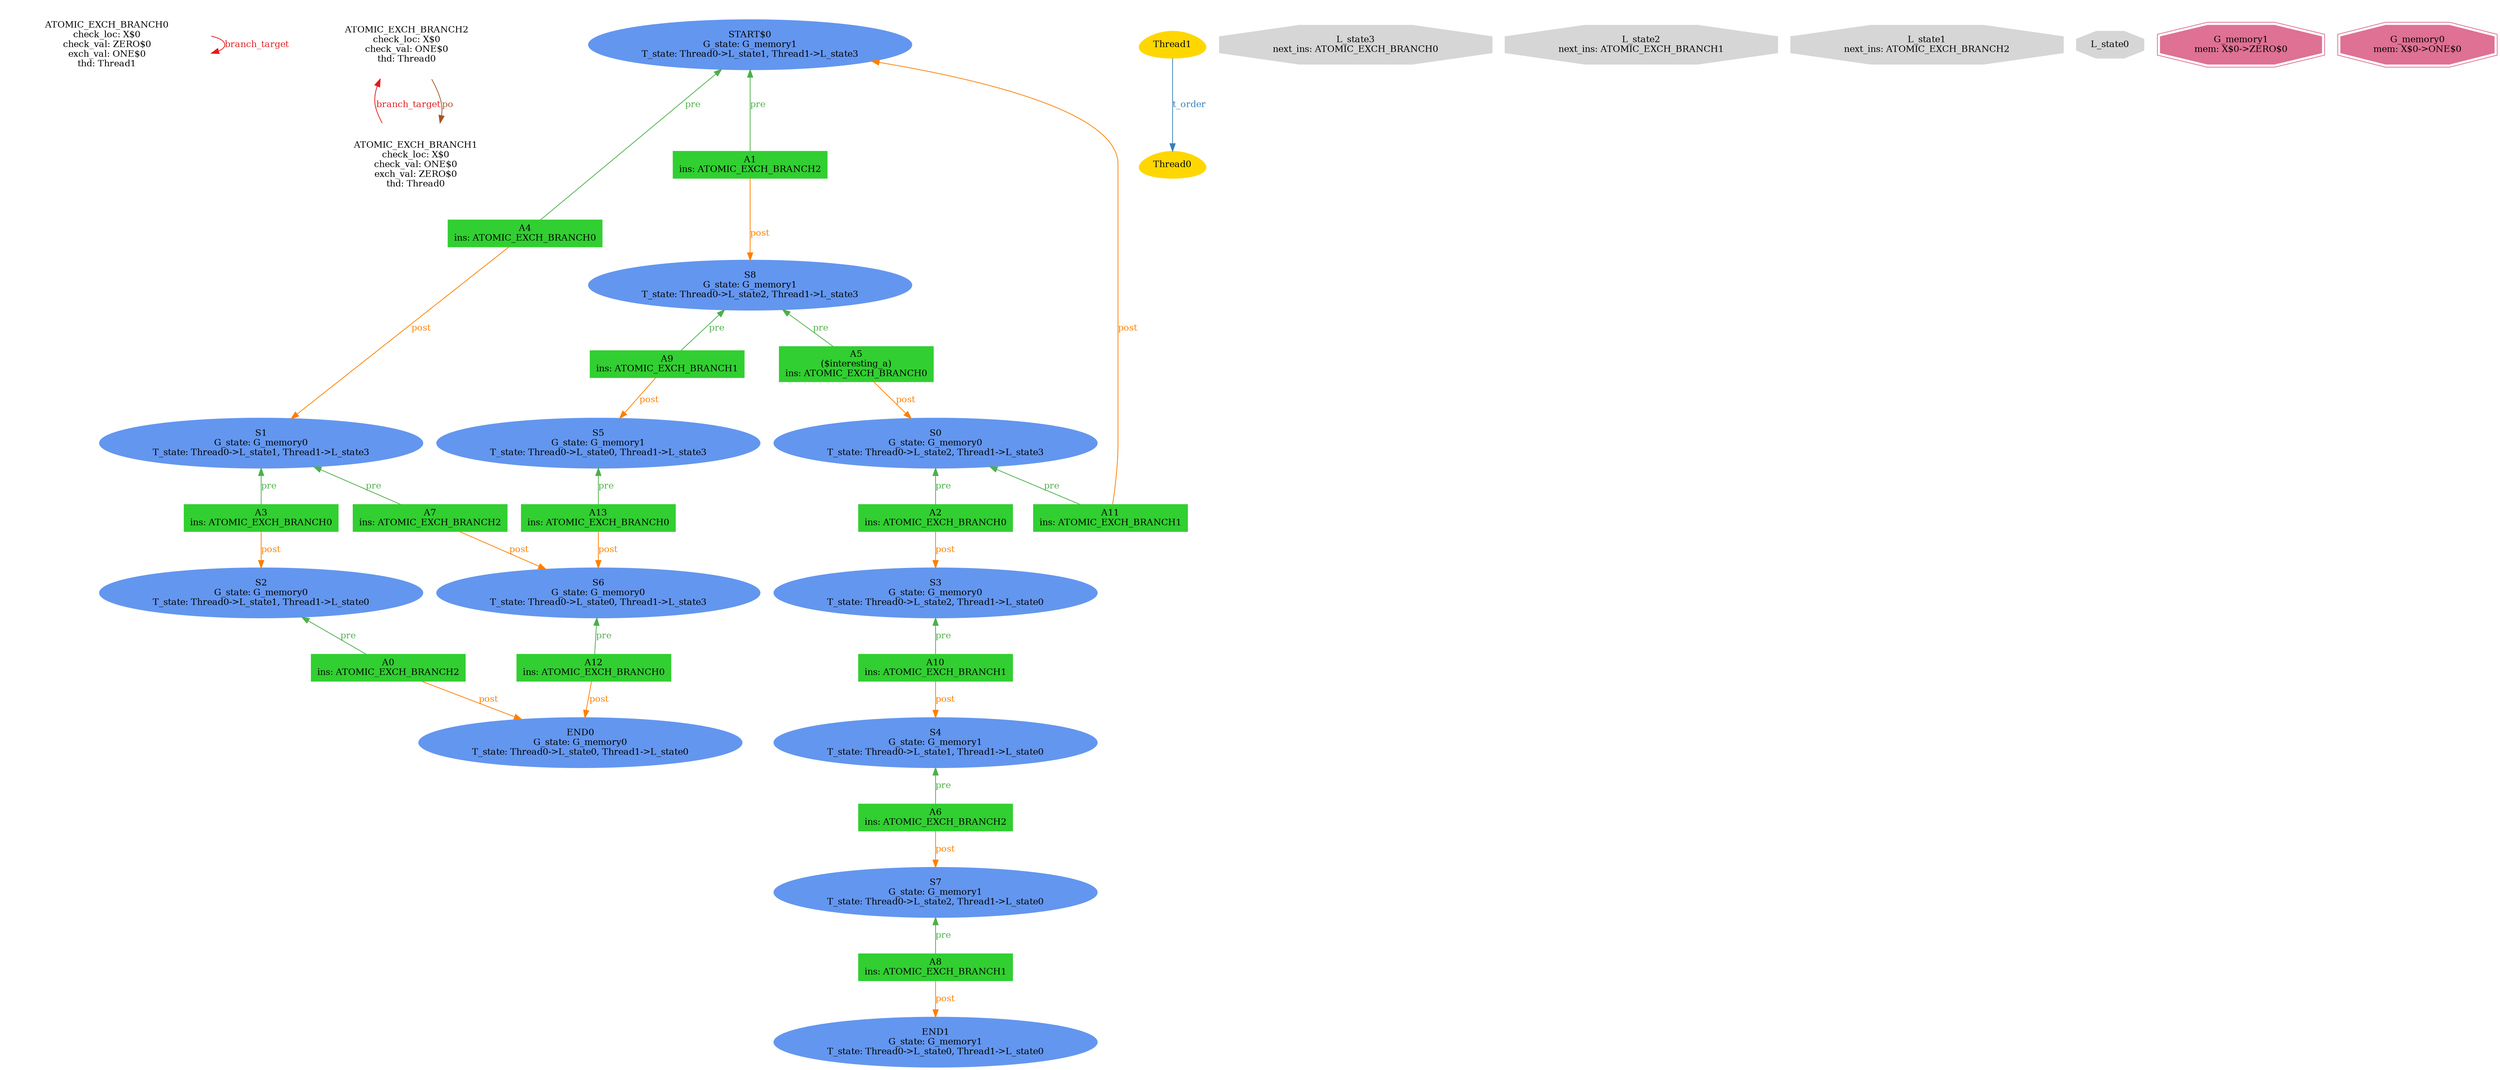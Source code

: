 digraph "graph" {
graph [fontsize=12]
node [fontsize=12]
edge [fontsize=12]
rankdir=TB;
"N28" -> "N28" [uuid = "<ATOMIC_EXCH_BRANCH0, ATOMIC_EXCH_BRANCH0>", color = "#e41a1c", fontcolor = "#e41a1c", style = "solid", label = "branch_target", dir = "forward", weight = "1"]
"N35" -> "N34" [uuid = "<ATOMIC_EXCH_BRANCH1, ATOMIC_EXCH_BRANCH2>", color = "#e41a1c", fontcolor = "#e41a1c", style = "solid", label = "branch_target", dir = "back", weight = "1"]
"N35" -> "N34" [uuid = "<ATOMIC_EXCH_BRANCH2, ATOMIC_EXCH_BRANCH1>", color = "#a65628", fontcolor = "#a65628", style = "solid", label = "po", dir = "forward", weight = "1"]
"N23" -> "N16" [uuid = "<A0, END0>", color = "#ff7f00", fontcolor = "#ff7f00", style = "solid", label = "post", dir = "forward", weight = "1"]
"N33" -> "N32" [uuid = "<A1, S8>", color = "#ff7f00", fontcolor = "#ff7f00", style = "solid", label = "post", dir = "forward", weight = "1"]
"N15" -> "N14" [uuid = "<A2, S3>", color = "#ff7f00", fontcolor = "#ff7f00", style = "solid", label = "post", dir = "forward", weight = "1"]
"N25" -> "N24" [uuid = "<A3, S2>", color = "#ff7f00", fontcolor = "#ff7f00", style = "solid", label = "post", dir = "forward", weight = "1"]
"N27" -> "N26" [uuid = "<A4, S1>", color = "#ff7f00", fontcolor = "#ff7f00", style = "solid", label = "post", dir = "forward", weight = "1"]
"N31" -> "N30" [uuid = "<A5, S0>", color = "#ff7f00", fontcolor = "#ff7f00", style = "solid", label = "post", dir = "forward", weight = "1"]
"N11" -> "N10" [uuid = "<A6, S7>", color = "#ff7f00", fontcolor = "#ff7f00", style = "solid", label = "post", dir = "forward", weight = "1"]
"N22" -> "N18" [uuid = "<A7, S6>", color = "#ff7f00", fontcolor = "#ff7f00", style = "solid", label = "post", dir = "forward", weight = "1"]
"N9" -> "N8" [uuid = "<A8, END1>", color = "#ff7f00", fontcolor = "#ff7f00", style = "solid", label = "post", dir = "forward", weight = "1"]
"N21" -> "N20" [uuid = "<A9, S5>", color = "#ff7f00", fontcolor = "#ff7f00", style = "solid", label = "post", dir = "forward", weight = "1"]
"N13" -> "N12" [uuid = "<A10, S4>", color = "#ff7f00", fontcolor = "#ff7f00", style = "solid", label = "post", dir = "forward", weight = "1"]
"N36" -> "N29" [uuid = "<A11, START$0>", color = "#ff7f00", fontcolor = "#ff7f00", style = "solid", label = "post", dir = "back", weight = "1"]
"N17" -> "N16" [uuid = "<A12, END0>", color = "#ff7f00", fontcolor = "#ff7f00", style = "solid", label = "post", dir = "forward", weight = "1"]
"N19" -> "N18" [uuid = "<A13, S6>", color = "#ff7f00", fontcolor = "#ff7f00", style = "solid", label = "post", dir = "forward", weight = "1"]
"N24" -> "N23" [uuid = "<A0, S2>", color = "#4daf4a", fontcolor = "#4daf4a", style = "solid", label = "pre", dir = "back", weight = "1"]
"N36" -> "N33" [uuid = "<A1, START$0>", color = "#4daf4a", fontcolor = "#4daf4a", style = "solid", label = "pre", dir = "back", weight = "1"]
"N30" -> "N15" [uuid = "<A2, S0>", color = "#4daf4a", fontcolor = "#4daf4a", style = "solid", label = "pre", dir = "back", weight = "1"]
"N26" -> "N25" [uuid = "<A3, S1>", color = "#4daf4a", fontcolor = "#4daf4a", style = "solid", label = "pre", dir = "back", weight = "1"]
"N36" -> "N27" [uuid = "<A4, START$0>", color = "#4daf4a", fontcolor = "#4daf4a", style = "solid", label = "pre", dir = "back", weight = "1"]
"N32" -> "N31" [uuid = "<A5, S8>", color = "#4daf4a", fontcolor = "#4daf4a", style = "solid", label = "pre", dir = "back", weight = "1"]
"N12" -> "N11" [uuid = "<A6, S4>", color = "#4daf4a", fontcolor = "#4daf4a", style = "solid", label = "pre", dir = "back", weight = "1"]
"N26" -> "N22" [uuid = "<A7, S1>", color = "#4daf4a", fontcolor = "#4daf4a", style = "solid", label = "pre", dir = "back", weight = "1"]
"N10" -> "N9" [uuid = "<A8, S7>", color = "#4daf4a", fontcolor = "#4daf4a", style = "solid", label = "pre", dir = "back", weight = "1"]
"N32" -> "N21" [uuid = "<A9, S8>", color = "#4daf4a", fontcolor = "#4daf4a", style = "solid", label = "pre", dir = "back", weight = "1"]
"N14" -> "N13" [uuid = "<A10, S3>", color = "#4daf4a", fontcolor = "#4daf4a", style = "solid", label = "pre", dir = "back", weight = "1"]
"N30" -> "N29" [uuid = "<A11, S0>", color = "#4daf4a", fontcolor = "#4daf4a", style = "solid", label = "pre", dir = "back", weight = "1"]
"N18" -> "N17" [uuid = "<A12, S6>", color = "#4daf4a", fontcolor = "#4daf4a", style = "solid", label = "pre", dir = "back", weight = "1"]
"N20" -> "N19" [uuid = "<A13, S5>", color = "#4daf4a", fontcolor = "#4daf4a", style = "solid", label = "pre", dir = "back", weight = "1"]
"N7" -> "N6" [uuid = "<Thread1, Thread0>", color = "#377eb8", fontcolor = "#377eb8", style = "solid", label = "t_order", dir = "forward", weight = "1"]
"N0" [uuid="L_state3", label="L_state3\nnext_ins: ATOMIC_EXCH_BRANCH0", color="#d6d6d6", fontcolor = "#000000", shape = "octagon", style = "filled, solid"]
"N1" [uuid="L_state2", label="L_state2\nnext_ins: ATOMIC_EXCH_BRANCH1", color="#d6d6d6", fontcolor = "#000000", shape = "octagon", style = "filled, solid"]
"N2" [uuid="L_state1", label="L_state1\nnext_ins: ATOMIC_EXCH_BRANCH2", color="#d6d6d6", fontcolor = "#000000", shape = "octagon", style = "filled, solid"]
"N3" [uuid="L_state0", label="L_state0", color="#d6d6d6", fontcolor = "#000000", shape = "octagon", style = "filled, solid"]
"N4" [uuid="G_memory1", label="G_memory1\nmem: X$0->ZERO$0", color="#de7194", fontcolor = "#000000", shape = "doubleoctagon", style = "filled, solid"]
"N5" [uuid="G_memory0", label="G_memory0\nmem: X$0->ONE$0", color="#de7194", fontcolor = "#000000", shape = "doubleoctagon", style = "filled, solid"]
"N6" [uuid="Thread0", label="Thread0", color="#ffd700", fontcolor = "#000000", shape = "egg", style = "filled, solid"]
"N7" [uuid="Thread1", label="Thread1", color="#ffd700", fontcolor = "#000000", shape = "egg", style = "filled, solid"]
"N8" [uuid="END1", label="END1\nG_state: G_memory1\nT_state: Thread0->L_state0, Thread1->L_state0", color="#6396ef", fontcolor = "#000000", shape = "ellipse", style = "filled, solid"]
"N9" [uuid="A8", label="A8\nins: ATOMIC_EXCH_BRANCH1", color="#31cf31", fontcolor = "#000000", shape = "box", style = "filled, solid"]
"N10" [uuid="S7", label="S7\nG_state: G_memory1\nT_state: Thread0->L_state2, Thread1->L_state0", color="#6396ef", fontcolor = "#000000", shape = "ellipse", style = "filled, solid"]
"N11" [uuid="A6", label="A6\nins: ATOMIC_EXCH_BRANCH2", color="#31cf31", fontcolor = "#000000", shape = "box", style = "filled, solid"]
"N12" [uuid="S4", label="S4\nG_state: G_memory1\nT_state: Thread0->L_state1, Thread1->L_state0", color="#6396ef", fontcolor = "#000000", shape = "ellipse", style = "filled, solid"]
"N13" [uuid="A10", label="A10\nins: ATOMIC_EXCH_BRANCH1", color="#31cf31", fontcolor = "#000000", shape = "box", style = "filled, solid"]
"N14" [uuid="S3", label="S3\nG_state: G_memory0\nT_state: Thread0->L_state2, Thread1->L_state0", color="#6396ef", fontcolor = "#000000", shape = "ellipse", style = "filled, solid"]
"N15" [uuid="A2", label="A2\nins: ATOMIC_EXCH_BRANCH0", color="#31cf31", fontcolor = "#000000", shape = "box", style = "filled, solid"]
"N16" [uuid="END0", label="END0\nG_state: G_memory0\nT_state: Thread0->L_state0, Thread1->L_state0", color="#6396ef", fontcolor = "#000000", shape = "ellipse", style = "filled, solid"]
"N17" [uuid="A12", label="A12\nins: ATOMIC_EXCH_BRANCH0", color="#31cf31", fontcolor = "#000000", shape = "box", style = "filled, solid"]
"N18" [uuid="S6", label="S6\nG_state: G_memory0\nT_state: Thread0->L_state0, Thread1->L_state3", color="#6396ef", fontcolor = "#000000", shape = "ellipse", style = "filled, solid"]
"N19" [uuid="A13", label="A13\nins: ATOMIC_EXCH_BRANCH0", color="#31cf31", fontcolor = "#000000", shape = "box", style = "filled, solid"]
"N20" [uuid="S5", label="S5\nG_state: G_memory1\nT_state: Thread0->L_state0, Thread1->L_state3", color="#6396ef", fontcolor = "#000000", shape = "ellipse", style = "filled, solid"]
"N21" [uuid="A9", label="A9\nins: ATOMIC_EXCH_BRANCH1", color="#31cf31", fontcolor = "#000000", shape = "box", style = "filled, solid"]
"N22" [uuid="A7", label="A7\nins: ATOMIC_EXCH_BRANCH2", color="#31cf31", fontcolor = "#000000", shape = "box", style = "filled, solid"]
"N23" [uuid="A0", label="A0\nins: ATOMIC_EXCH_BRANCH2", color="#31cf31", fontcolor = "#000000", shape = "box", style = "filled, solid"]
"N24" [uuid="S2", label="S2\nG_state: G_memory0\nT_state: Thread0->L_state1, Thread1->L_state0", color="#6396ef", fontcolor = "#000000", shape = "ellipse", style = "filled, solid"]
"N25" [uuid="A3", label="A3\nins: ATOMIC_EXCH_BRANCH0", color="#31cf31", fontcolor = "#000000", shape = "box", style = "filled, solid"]
"N26" [uuid="S1", label="S1\nG_state: G_memory0\nT_state: Thread0->L_state1, Thread1->L_state3", color="#6396ef", fontcolor = "#000000", shape = "ellipse", style = "filled, solid"]
"N27" [uuid="A4", label="A4\nins: ATOMIC_EXCH_BRANCH0", color="#31cf31", fontcolor = "#000000", shape = "box", style = "filled, solid"]
"N28" [uuid="ATOMIC_EXCH_BRANCH0", label="ATOMIC_EXCH_BRANCH0\ncheck_loc: X$0\ncheck_val: ZERO$0\nexch_val: ONE$0\nthd: Thread1", color="#ffffff", fontcolor = "#000000", shape = "octagon", style = "filled, solid"]
"N29" [uuid="A11", label="A11\nins: ATOMIC_EXCH_BRANCH1", color="#31cf31", fontcolor = "#000000", shape = "box", style = "filled, solid"]
"N30" [uuid="S0", label="S0\nG_state: G_memory0\nT_state: Thread0->L_state2, Thread1->L_state3", color="#6396ef", fontcolor = "#000000", shape = "ellipse", style = "filled, solid"]
"N31" [uuid="A5", label="A5\n($interesting_a)\nins: ATOMIC_EXCH_BRANCH0", color="#31cf31", fontcolor = "#000000", shape = "box", style = "filled, solid"]
"N32" [uuid="S8", label="S8\nG_state: G_memory1\nT_state: Thread0->L_state2, Thread1->L_state3", color="#6396ef", fontcolor = "#000000", shape = "ellipse", style = "filled, solid"]
"N33" [uuid="A1", label="A1\nins: ATOMIC_EXCH_BRANCH2", color="#31cf31", fontcolor = "#000000", shape = "box", style = "filled, solid"]
"N34" [uuid="ATOMIC_EXCH_BRANCH1", label="ATOMIC_EXCH_BRANCH1\ncheck_loc: X$0\ncheck_val: ONE$0\nexch_val: ZERO$0\nthd: Thread0", color="#ffffff", fontcolor = "#000000", shape = "octagon", style = "filled, solid"]
"N35" [uuid="ATOMIC_EXCH_BRANCH2", label="ATOMIC_EXCH_BRANCH2\ncheck_loc: X$0\ncheck_val: ONE$0\nthd: Thread0", color="#ffffff", fontcolor = "#000000", shape = "octagon", style = "filled, solid"]
"N36" [uuid="START$0", label="START$0\nG_state: G_memory1\nT_state: Thread0->L_state1, Thread1->L_state3", color="#6396ef", fontcolor = "#000000", shape = "ellipse", style = "filled, solid"]
}
